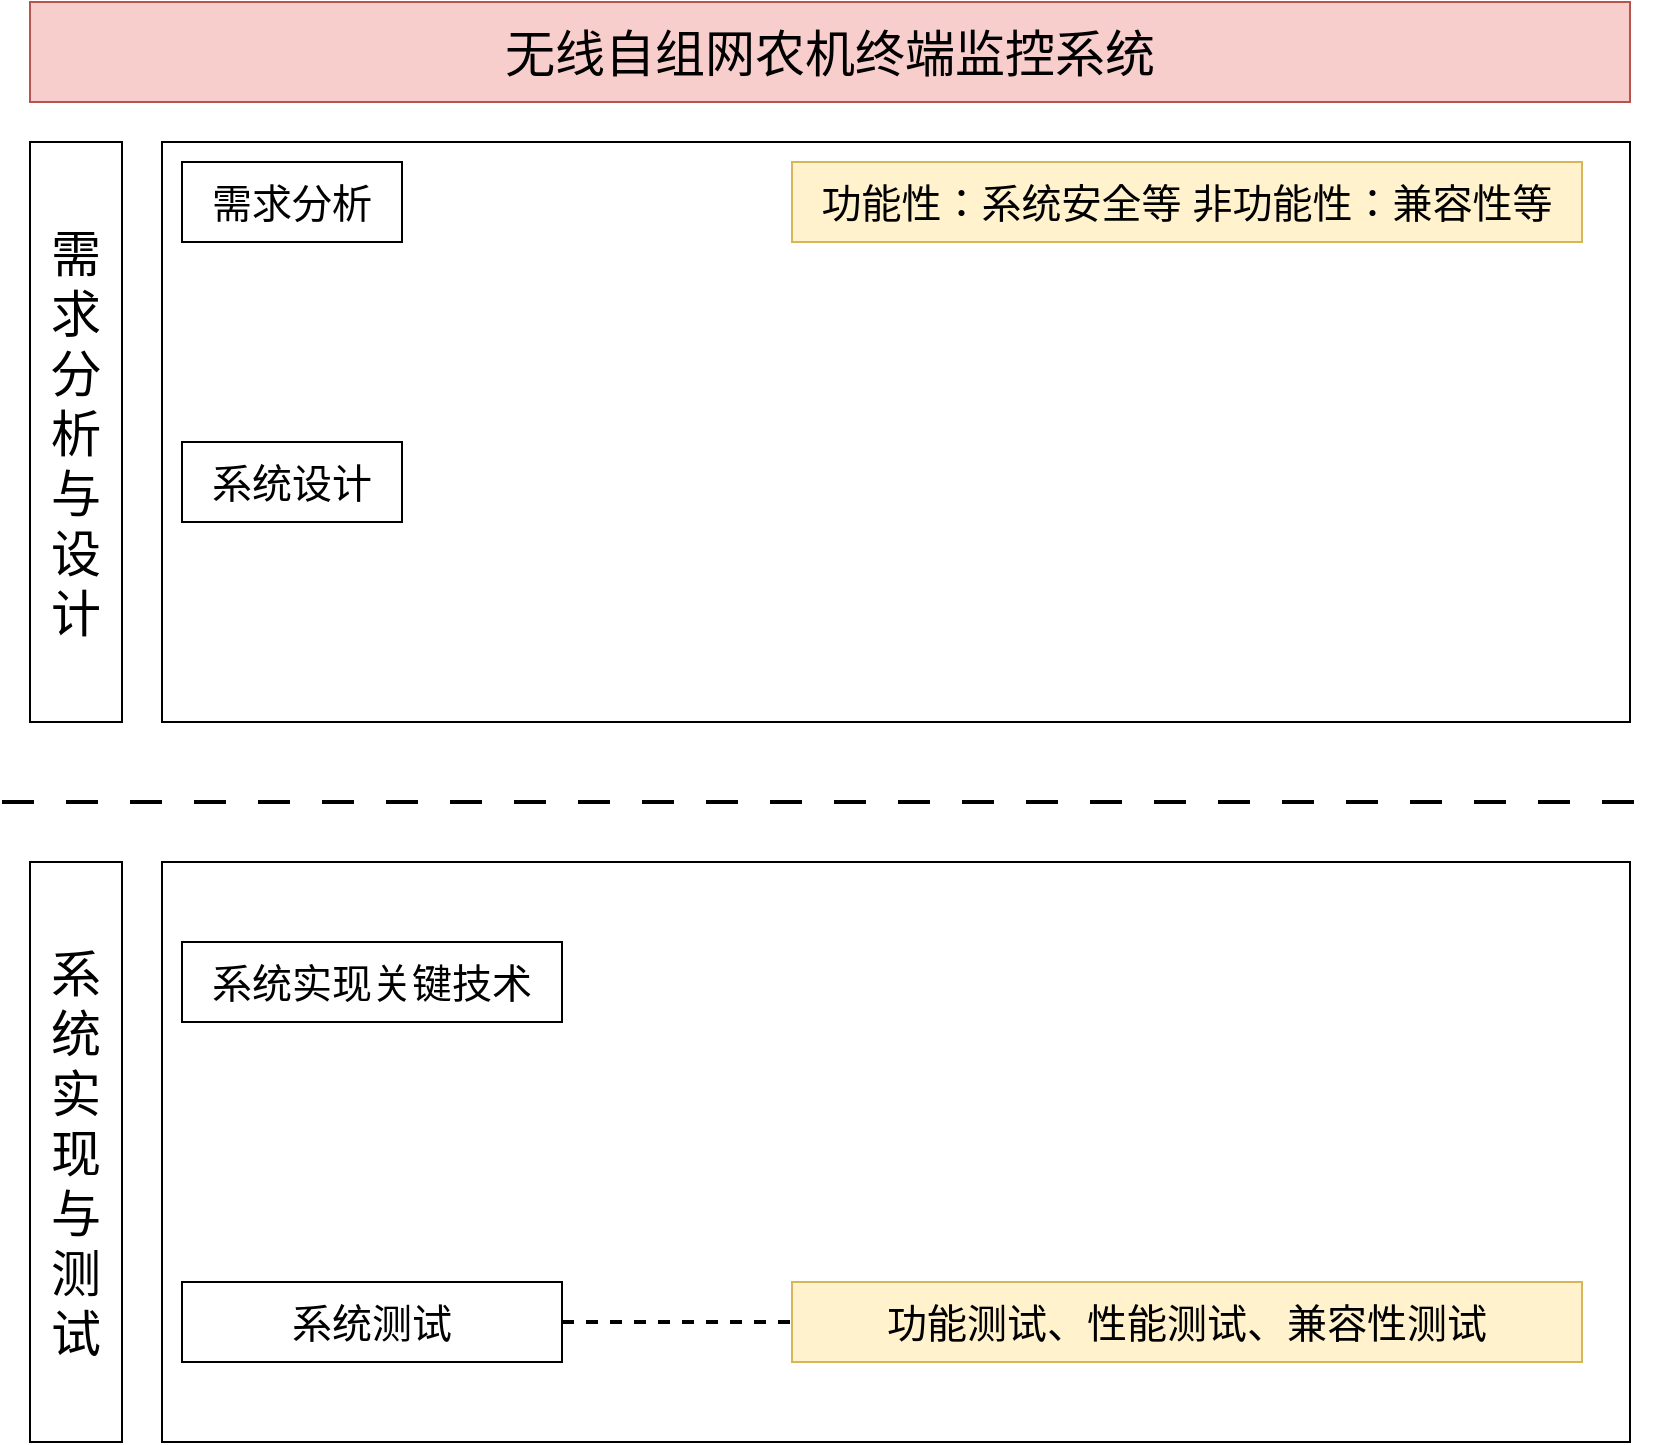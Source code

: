 <mxfile version="24.4.7" type="github" pages="2">
  <diagram name="第 1 页" id="gCL9LYoBCofnW5G6t3wk">
    <mxGraphModel dx="2140" dy="663" grid="1" gridSize="10" guides="1" tooltips="1" connect="1" arrows="1" fold="1" page="1" pageScale="1" pageWidth="827" pageHeight="1169" math="0" shadow="0">
      <root>
        <mxCell id="0" />
        <mxCell id="1" parent="0" />
        <mxCell id="GHaBFUJMOyzzkqtnGVSr-1" value="&lt;font style=&quot;font-size: 25px;&quot;&gt;无线自组网农机终端监控系统&lt;/font&gt;" style="rounded=0;whiteSpace=wrap;html=1;fillColor=#f8cecc;strokeColor=#b85450;" vertex="1" parent="1">
          <mxGeometry x="14" y="20" width="800" height="50" as="geometry" />
        </mxCell>
        <mxCell id="GHaBFUJMOyzzkqtnGVSr-2" value="&lt;font style=&quot;font-size: 25px;&quot;&gt;需求分析与设计&lt;/font&gt;" style="rounded=0;whiteSpace=wrap;html=1;horizontal=1;" vertex="1" parent="1">
          <mxGeometry x="14" y="90" width="46" height="290" as="geometry" />
        </mxCell>
        <mxCell id="GHaBFUJMOyzzkqtnGVSr-6" value="&lt;span style=&quot;font-size: 25px;&quot;&gt;系统实现与测试&lt;/span&gt;" style="rounded=0;whiteSpace=wrap;html=1;horizontal=1;" vertex="1" parent="1">
          <mxGeometry x="14" y="450" width="46" height="290" as="geometry" />
        </mxCell>
        <mxCell id="GHaBFUJMOyzzkqtnGVSr-7" value="" style="rounded=0;whiteSpace=wrap;html=1;labelBackgroundColor=none;fontColor=default;fillColor=none;" vertex="1" parent="1">
          <mxGeometry x="80" y="90" width="734" height="290" as="geometry" />
        </mxCell>
        <mxCell id="GHaBFUJMOyzzkqtnGVSr-9" value="" style="rounded=0;whiteSpace=wrap;html=1;labelBackgroundColor=none;fontColor=default;fillColor=none;" vertex="1" parent="1">
          <mxGeometry x="80" y="450" width="734" height="290" as="geometry" />
        </mxCell>
        <mxCell id="GHaBFUJMOyzzkqtnGVSr-10" value="" style="endArrow=none;html=1;dashed=1;dashPattern=8 8;strokeWidth=2;" edge="1" parent="1">
          <mxGeometry width="50" height="50" relative="1" as="geometry">
            <mxPoint y="420" as="sourcePoint" />
            <mxPoint x="830" y="420" as="targetPoint" />
          </mxGeometry>
        </mxCell>
        <mxCell id="GHaBFUJMOyzzkqtnGVSr-11" value="&lt;font style=&quot;font-size: 20px;&quot;&gt;需求分析&lt;/font&gt;" style="rounded=0;whiteSpace=wrap;html=1;" vertex="1" parent="1">
          <mxGeometry x="90" y="100" width="110" height="40" as="geometry" />
        </mxCell>
        <mxCell id="GHaBFUJMOyzzkqtnGVSr-12" value="&lt;font style=&quot;font-size: 20px;&quot;&gt;系统设计&lt;/font&gt;" style="rounded=0;whiteSpace=wrap;html=1;" vertex="1" parent="1">
          <mxGeometry x="90" y="240" width="110" height="40" as="geometry" />
        </mxCell>
        <mxCell id="GHaBFUJMOyzzkqtnGVSr-13" value="&lt;font style=&quot;font-size: 20px;&quot;&gt;系统实现关键技术&lt;/font&gt;" style="rounded=0;whiteSpace=wrap;html=1;" vertex="1" parent="1">
          <mxGeometry x="90" y="490" width="190" height="40" as="geometry" />
        </mxCell>
        <mxCell id="GHaBFUJMOyzzkqtnGVSr-16" value="" style="edgeStyle=orthogonalEdgeStyle;orthogonalLoop=1;jettySize=auto;html=1;endArrow=none;endFill=0;strokeColor=default;dashed=1;strokeWidth=2;" edge="1" parent="1" source="GHaBFUJMOyzzkqtnGVSr-14" target="GHaBFUJMOyzzkqtnGVSr-15">
          <mxGeometry relative="1" as="geometry" />
        </mxCell>
        <mxCell id="GHaBFUJMOyzzkqtnGVSr-14" value="&lt;font style=&quot;font-size: 20px;&quot;&gt;系统测试&lt;/font&gt;" style="rounded=0;whiteSpace=wrap;html=1;" vertex="1" parent="1">
          <mxGeometry x="90" y="660" width="190" height="40" as="geometry" />
        </mxCell>
        <mxCell id="GHaBFUJMOyzzkqtnGVSr-15" value="&lt;font style=&quot;font-size: 20px;&quot;&gt;功能测试、性能测试、兼容性测试&lt;/font&gt;" style="whiteSpace=wrap;html=1;rounded=0;fillColor=#fff2cc;strokeColor=#d6b656;" vertex="1" parent="1">
          <mxGeometry x="395" y="660" width="395" height="40" as="geometry" />
        </mxCell>
        <mxCell id="GHaBFUJMOyzzkqtnGVSr-19" value="&lt;font style=&quot;font-size: 20px;&quot;&gt;功能性：系统安全等 非功能性：兼容性等&lt;/font&gt;" style="whiteSpace=wrap;html=1;rounded=0;fillColor=#fff2cc;strokeColor=#d6b656;" vertex="1" parent="1">
          <mxGeometry x="395" y="100" width="395" height="40" as="geometry" />
        </mxCell>
      </root>
    </mxGraphModel>
  </diagram>
  <diagram id="KyzcuTTJFY6YuQb8lzRz" name="2.0">
    <mxGraphModel dx="1434" dy="756" grid="1" gridSize="10" guides="1" tooltips="1" connect="1" arrows="1" fold="1" page="1" pageScale="1" pageWidth="1654" pageHeight="1169" math="0" shadow="0">
      <root>
        <mxCell id="0" />
        <mxCell id="1" parent="0" />
        <mxCell id="os6vho8Voxsi-M9YIQ4z-1" value="" style="rounded=0;whiteSpace=wrap;html=1;fillColor=none;dashed=1;strokeColor=default;align=center;verticalAlign=middle;fontFamily=黑体;fontSize=16;fontColor=default;labelBackgroundColor=default;" vertex="1" parent="1">
          <mxGeometry x="1540" y="1130" width="700" height="161" as="geometry" />
        </mxCell>
        <mxCell id="os6vho8Voxsi-M9YIQ4z-2" value="" style="rounded=0;whiteSpace=wrap;html=1;fillColor=none;dashed=1;strokeColor=default;align=center;verticalAlign=middle;fontFamily=黑体;fontSize=16;fontColor=default;labelBackgroundColor=default;" vertex="1" parent="1">
          <mxGeometry x="1540" y="630" width="700" height="90" as="geometry" />
        </mxCell>
        <mxCell id="os6vho8Voxsi-M9YIQ4z-3" value="" style="rounded=0;whiteSpace=wrap;html=1;fillColor=none;dashed=1;strokeColor=default;align=center;verticalAlign=middle;fontFamily=黑体;fontSize=16;fontColor=default;labelBackgroundColor=default;" vertex="1" parent="1">
          <mxGeometry x="1540" y="750" width="700" height="350" as="geometry" />
        </mxCell>
        <mxCell id="os6vho8Voxsi-M9YIQ4z-4" value="" style="shape=flexArrow;endArrow=classic;startArrow=none;html=1;rounded=0;startFill=0;fontFamily=黑体;width=4.348;endSize=3.791;fontSize=16;" edge="1" parent="1">
          <mxGeometry width="100" height="100" relative="1" as="geometry">
            <mxPoint x="1894" y="720" as="sourcePoint" />
            <mxPoint x="1894.38" y="750" as="targetPoint" />
          </mxGeometry>
        </mxCell>
        <mxCell id="os6vho8Voxsi-M9YIQ4z-5" value="&lt;font style=&quot;font-size: 16px;&quot;&gt;硬件设计与实现&lt;/font&gt;" style="text;html=1;align=center;verticalAlign=middle;whiteSpace=wrap;rounded=0;fontFamily=黑体;fontSize=16;fontColor=default;labelBackgroundColor=default;" vertex="1" parent="1">
          <mxGeometry x="1676.25" y="770" width="157.5" height="30" as="geometry" />
        </mxCell>
        <mxCell id="os6vho8Voxsi-M9YIQ4z-6" value="&lt;font style=&quot;font-size: 16px;&quot;&gt;软件设计与实现&lt;/font&gt;" style="text;html=1;align=center;verticalAlign=middle;whiteSpace=wrap;rounded=0;fontFamily=黑体;fontSize=16;fontColor=default;labelBackgroundColor=default;" vertex="1" parent="1">
          <mxGeometry x="1974.5" y="770" width="157.5" height="30" as="geometry" />
        </mxCell>
        <UserObject label="&lt;div style=&quot;font-size: 16px;&quot;&gt;&lt;font style=&quot;color: rgb(0, 0, 0); direction: ltr; letter-spacing: 0px; line-height: 120%; opacity: 1; font-size: 16px;&quot;&gt;硬件设计总体方案&lt;/font&gt;&lt;/div&gt;" tags="Background" id="os6vho8Voxsi-M9YIQ4z-7">
          <mxCell style="verticalAlign=middle;align=center;overflow=width;vsdxID=4;fillColor=#ffffff;gradientColor=none;shape=stencil(nZBRDoQgDERP03+WHsHFe5iISyOCQdT19kIaIxq//Jtp3zTpAFaTaUYNUkwx+F6v1EYD+AUpyRkdKCYFqACrzgf9C352LfuxyWRWg1/yhT/nRE5IsZWuZtCSK8CPeI0e/hF+jV7AJM4PO7KWCyr390bSiNtEtQM=);strokeColor=#000000;spacingTop=-3;spacingBottom=-3;spacingLeft=-3;spacingRight=-3;points=[];labelBackgroundColor=none;rounded=0;html=1;whiteSpace=wrap;fontFamily=黑体;fontSize=16;" vertex="1" parent="1">
            <mxGeometry x="1630" y="800" width="250" height="40" as="geometry" />
          </mxCell>
        </UserObject>
        <UserObject label="&lt;div style=&quot;font-size: 16px;&quot;&gt;多源传感器硬件设计与实现&lt;/div&gt;" tags="Background" id="os6vho8Voxsi-M9YIQ4z-8">
          <mxCell style="verticalAlign=middle;align=center;overflow=width;vsdxID=4;fillColor=#ffffff;gradientColor=none;shape=stencil(nZBRDoQgDERP03+WHsHFe5iISyOCQdT19kIaIxq//Jtp3zTpAFaTaUYNUkwx+F6v1EYD+AUpyRkdKCYFqACrzgf9C352LfuxyWRWg1/yhT/nRE5IsZWuZtCSK8CPeI0e/hF+jV7AJM4PO7KWCyr390bSiNtEtQM=);strokeColor=#000000;spacingTop=-3;spacingBottom=-3;spacingLeft=-3;spacingRight=-3;points=[];labelBackgroundColor=none;rounded=0;html=1;whiteSpace=wrap;fontFamily=黑体;fontSize=16;" vertex="1" parent="1">
            <mxGeometry x="1630" y="860" width="250" height="40" as="geometry" />
          </mxCell>
        </UserObject>
        <UserObject label="&lt;div style=&quot;font-size: 16px;&quot;&gt;组网通信系统设计与实现&lt;/div&gt;" tags="Background" id="os6vho8Voxsi-M9YIQ4z-9">
          <mxCell style="verticalAlign=middle;align=center;overflow=width;vsdxID=4;fillColor=#ffffff;gradientColor=none;shape=stencil(nZBRDoQgDERP03+WHsHFe5iISyOCQdT19kIaIxq//Jtp3zTpAFaTaUYNUkwx+F6v1EYD+AUpyRkdKCYFqACrzgf9C352LfuxyWRWg1/yhT/nRE5IsZWuZtCSK8CPeI0e/hF+jV7AJM4PO7KWCyr390bSiNtEtQM=);strokeColor=#000000;spacingTop=-3;spacingBottom=-3;spacingLeft=-3;spacingRight=-3;points=[];labelBackgroundColor=none;rounded=0;html=1;whiteSpace=wrap;fontFamily=黑体;fontSize=16;" vertex="1" parent="1">
            <mxGeometry x="1630" y="920" width="250" height="40" as="geometry" />
          </mxCell>
        </UserObject>
        <UserObject label="&lt;div style=&quot;font-size: 16px;&quot;&gt;终端电源系统设计与实现&lt;/div&gt;" tags="Background" id="os6vho8Voxsi-M9YIQ4z-10">
          <mxCell style="verticalAlign=middle;align=center;overflow=width;vsdxID=4;fillColor=#ffffff;gradientColor=none;shape=stencil(nZBRDoQgDERP03+WHsHFe5iISyOCQdT19kIaIxq//Jtp3zTpAFaTaUYNUkwx+F6v1EYD+AUpyRkdKCYFqACrzgf9C352LfuxyWRWg1/yhT/nRE5IsZWuZtCSK8CPeI0e/hF+jV7AJM4PO7KWCyr390bSiNtEtQM=);strokeColor=#000000;spacingTop=-3;spacingBottom=-3;spacingLeft=-3;spacingRight=-3;points=[];labelBackgroundColor=none;rounded=0;html=1;whiteSpace=wrap;fontFamily=黑体;fontSize=16;" vertex="1" parent="1">
            <mxGeometry x="1630" y="980" width="250" height="40" as="geometry" />
          </mxCell>
        </UserObject>
        <UserObject label="&lt;div style=&quot;font-size: 16px;&quot;&gt;整机外壳结构设计与实现&lt;/div&gt;" tags="Background" id="os6vho8Voxsi-M9YIQ4z-11">
          <mxCell style="verticalAlign=middle;align=center;overflow=width;vsdxID=4;fillColor=#ffffff;gradientColor=none;shape=stencil(nZBRDoQgDERP03+WHsHFe5iISyOCQdT19kIaIxq//Jtp3zTpAFaTaUYNUkwx+F6v1EYD+AUpyRkdKCYFqACrzgf9C352LfuxyWRWg1/yhT/nRE5IsZWuZtCSK8CPeI0e/hF+jV7AJM4PO7KWCyr390bSiNtEtQM=);strokeColor=#000000;spacingTop=-3;spacingBottom=-3;spacingLeft=-3;spacingRight=-3;points=[];labelBackgroundColor=none;rounded=0;html=1;whiteSpace=wrap;fontFamily=黑体;fontSize=16;" vertex="1" parent="1">
            <mxGeometry x="1630" y="1040" width="250" height="40" as="geometry" />
          </mxCell>
        </UserObject>
        <UserObject label="&lt;div style=&quot;font-size: 16px;&quot;&gt;&lt;font style=&quot;color: rgb(0, 0, 0); direction: ltr; letter-spacing: 0px; line-height: 120%; opacity: 1; font-size: 16px;&quot;&gt;软件设计总体方案&lt;/font&gt;&lt;/div&gt;" tags="Background" id="os6vho8Voxsi-M9YIQ4z-12">
          <mxCell style="verticalAlign=middle;align=center;overflow=width;vsdxID=4;fillColor=#ffffff;gradientColor=none;shape=stencil(nZBRDoQgDERP03+WHsHFe5iISyOCQdT19kIaIxq//Jtp3zTpAFaTaUYNUkwx+F6v1EYD+AUpyRkdKCYFqACrzgf9C352LfuxyWRWg1/yhT/nRE5IsZWuZtCSK8CPeI0e/hF+jV7AJM4PO7KWCyr390bSiNtEtQM=);strokeColor=#000000;spacingTop=-3;spacingBottom=-3;spacingLeft=-3;spacingRight=-3;points=[];labelBackgroundColor=none;rounded=0;html=1;whiteSpace=wrap;fontFamily=黑体;fontSize=16;" vertex="1" parent="1">
            <mxGeometry x="1930" y="800" width="250" height="40" as="geometry" />
          </mxCell>
        </UserObject>
        <UserObject label="&lt;div style=&quot;font-size: 16px;&quot;&gt;&lt;font style=&quot;color: rgb(0, 0, 0); direction: ltr; letter-spacing: 0px; line-height: 120%; opacity: 1; font-size: 16px;&quot;&gt;终端数据显示与图形显示功能&lt;/font&gt;&lt;/div&gt;" tags="Background" id="os6vho8Voxsi-M9YIQ4z-13">
          <mxCell style="verticalAlign=middle;align=center;overflow=width;vsdxID=4;fillColor=#ffffff;gradientColor=none;shape=stencil(nZBRDoQgDERP03+WHsHFe5iISyOCQdT19kIaIxq//Jtp3zTpAFaTaUYNUkwx+F6v1EYD+AUpyRkdKCYFqACrzgf9C352LfuxyWRWg1/yhT/nRE5IsZWuZtCSK8CPeI0e/hF+jV7AJM4PO7KWCyr390bSiNtEtQM=);strokeColor=#000000;spacingTop=-3;spacingBottom=-3;spacingLeft=-3;spacingRight=-3;points=[];labelBackgroundColor=none;rounded=0;html=1;whiteSpace=wrap;fontFamily=黑体;fontSize=16;" vertex="1" parent="1">
            <mxGeometry x="1930" y="860" width="250" height="40" as="geometry" />
          </mxCell>
        </UserObject>
        <UserObject label="&lt;div style=&quot;font-size: 16px;&quot;&gt;信息交互与存储功能&lt;/div&gt;" tags="Background" id="os6vho8Voxsi-M9YIQ4z-14">
          <mxCell style="verticalAlign=middle;align=center;overflow=width;vsdxID=4;fillColor=#ffffff;gradientColor=none;shape=stencil(nZBRDoQgDERP03+WHsHFe5iISyOCQdT19kIaIxq//Jtp3zTpAFaTaUYNUkwx+F6v1EYD+AUpyRkdKCYFqACrzgf9C352LfuxyWRWg1/yhT/nRE5IsZWuZtCSK8CPeI0e/hF+jV7AJM4PO7KWCyr390bSiNtEtQM=);strokeColor=#000000;spacingTop=-3;spacingBottom=-3;spacingLeft=-3;spacingRight=-3;points=[];labelBackgroundColor=none;rounded=0;html=1;whiteSpace=wrap;fontFamily=黑体;fontSize=16;" vertex="1" parent="1">
            <mxGeometry x="1930" y="980" width="250" height="40" as="geometry" />
          </mxCell>
        </UserObject>
        <UserObject label="&lt;div style=&quot;font-size: 16px;&quot;&gt;组网通信系统协同作业功能&lt;/div&gt;" tags="Background" id="os6vho8Voxsi-M9YIQ4z-15">
          <mxCell style="verticalAlign=middle;align=center;overflow=width;vsdxID=4;fillColor=#ffffff;gradientColor=none;shape=stencil(nZBRDoQgDERP03+WHsHFe5iISyOCQdT19kIaIxq//Jtp3zTpAFaTaUYNUkwx+F6v1EYD+AUpyRkdKCYFqACrzgf9C352LfuxyWRWg1/yhT/nRE5IsZWuZtCSK8CPeI0e/hF+jV7AJM4PO7KWCyr390bSiNtEtQM=);strokeColor=#000000;spacingTop=-3;spacingBottom=-3;spacingLeft=-3;spacingRight=-3;points=[];labelBackgroundColor=none;rounded=0;html=1;whiteSpace=wrap;fontFamily=黑体;fontSize=16;" vertex="1" parent="1">
            <mxGeometry x="1930" y="1040" width="250" height="40" as="geometry" />
          </mxCell>
        </UserObject>
        <UserObject label="导航定位与测产功能" tags="Background" id="os6vho8Voxsi-M9YIQ4z-16">
          <mxCell style="verticalAlign=middle;align=center;overflow=width;vsdxID=4;fillColor=#ffffff;gradientColor=none;shape=stencil(nZBRDoQgDERP03+WHsHFe5iISyOCQdT19kIaIxq//Jtp3zTpAFaTaUYNUkwx+F6v1EYD+AUpyRkdKCYFqACrzgf9C352LfuxyWRWg1/yhT/nRE5IsZWuZtCSK8CPeI0e/hF+jV7AJM4PO7KWCyr390bSiNtEtQM=);strokeColor=#000000;spacingTop=-3;spacingBottom=-3;spacingLeft=-3;spacingRight=-3;points=[];labelBackgroundColor=none;rounded=0;html=1;whiteSpace=wrap;fontFamily=黑体;fontSize=16;" vertex="1" parent="1">
            <mxGeometry x="1930" y="920" width="250" height="40" as="geometry" />
          </mxCell>
        </UserObject>
        <mxCell id="os6vho8Voxsi-M9YIQ4z-17" value="&lt;font style=&quot;font-size: 16px;&quot;&gt;设计与实现&lt;/font&gt;" style="text;html=1;align=center;verticalAlign=middle;whiteSpace=wrap;rounded=0;textDirection=vertical-lr;fontSize=16;" vertex="1" parent="1">
          <mxGeometry x="1550" y="845" width="60" height="160" as="geometry" />
        </mxCell>
        <UserObject label="&lt;div style=&quot;font-size: 16px;&quot;&gt;&lt;span style=&quot;font-size: 16px;&quot;&gt;&lt;font face=&quot;黑体&quot; style=&quot;font-size: 16px;&quot;&gt;传感器数据采集与处理&lt;/font&gt;&lt;/span&gt;&lt;br style=&quot;font-size: 16px;&quot;&gt;&lt;/div&gt;" tags="Background" id="os6vho8Voxsi-M9YIQ4z-18">
          <mxCell style="verticalAlign=middle;align=center;overflow=width;vsdxID=4;fillColor=#ffffff;gradientColor=none;shape=stencil(nZBRDoQgDERP03+WHsHFe5iISyOCQdT19kIaIxq//Jtp3zTpAFaTaUYNUkwx+F6v1EYD+AUpyRkdKCYFqACrzgf9C352LfuxyWRWg1/yhT/nRE5IsZWuZtCSK8CPeI0e/hF+jV7AJM4PO7KWCyr390bSiNtEtQM=);strokeColor=#000000;spacingTop=-3;spacingBottom=-3;spacingLeft=-3;spacingRight=-3;points=[];labelBackgroundColor=none;rounded=0;html=1;whiteSpace=wrap;fontFamily=黑体;fontSize=16;" vertex="1" parent="1">
            <mxGeometry x="1558" y="670" width="202" height="40" as="geometry" />
          </mxCell>
        </UserObject>
        <UserObject label="&lt;div style=&quot;font-size: 16px;&quot;&gt;&lt;span style=&quot;font-size: 16px;&quot;&gt;&lt;font face=&quot;黑体&quot; style=&quot;font-size: 16px;&quot;&gt;终端人机交互界面&lt;/font&gt;&lt;/span&gt;&lt;br style=&quot;font-size: 16px;&quot;&gt;&lt;/div&gt;" tags="Background" id="os6vho8Voxsi-M9YIQ4z-19">
          <mxCell style="verticalAlign=middle;align=center;overflow=width;vsdxID=4;fillColor=#ffffff;gradientColor=none;shape=stencil(nZBRDoQgDERP03+WHsHFe5iISyOCQdT19kIaIxq//Jtp3zTpAFaTaUYNUkwx+F6v1EYD+AUpyRkdKCYFqACrzgf9C352LfuxyWRWg1/yhT/nRE5IsZWuZtCSK8CPeI0e/hF+jV7AJM4PO7KWCyr390bSiNtEtQM=);strokeColor=#000000;spacingTop=-3;spacingBottom=-3;spacingLeft=-3;spacingRight=-3;points=[];labelBackgroundColor=none;rounded=0;html=1;whiteSpace=wrap;fontFamily=黑体;fontSize=16;" vertex="1" parent="1">
            <mxGeometry x="1789" y="670" width="202" height="40" as="geometry" />
          </mxCell>
        </UserObject>
        <UserObject label="&lt;div style=&quot;font-size: 16px;&quot;&gt;&lt;span style=&quot;font-size: 16px;&quot;&gt;&lt;font face=&quot;黑体&quot; style=&quot;font-size: 16px;&quot;&gt;无线自组网与远程通信协同作业方法&lt;/font&gt;&lt;/span&gt;&lt;br style=&quot;font-size: 16px;&quot;&gt;&lt;/div&gt;" tags="Background" id="os6vho8Voxsi-M9YIQ4z-20">
          <mxCell style="verticalAlign=middle;align=center;overflow=width;vsdxID=4;fillColor=#ffffff;gradientColor=none;shape=stencil(nZBRDoQgDERP03+WHsHFe5iISyOCQdT19kIaIxq//Jtp3zTpAFaTaUYNUkwx+F6v1EYD+AUpyRkdKCYFqACrzgf9C352LfuxyWRWg1/yhT/nRE5IsZWuZtCSK8CPeI0e/hF+jV7AJM4PO7KWCyr390bSiNtEtQM=);strokeColor=#000000;spacingTop=-3;spacingBottom=-9;spacingLeft=-10;spacingRight=-10;points=[];labelBackgroundColor=none;rounded=0;html=1;whiteSpace=wrap;fontFamily=黑体;fontSize=16;spacing=6;" vertex="1" parent="1">
            <mxGeometry x="2020" y="670" width="202" height="40" as="geometry" />
          </mxCell>
        </UserObject>
        <mxCell id="os6vho8Voxsi-M9YIQ4z-21" value="&lt;font style=&quot;font-size: 16px;&quot;&gt;需求分析&lt;/font&gt;" style="text;html=1;align=center;verticalAlign=middle;whiteSpace=wrap;rounded=0;fontFamily=黑体;fontSize=16;fontColor=default;labelBackgroundColor=default;" vertex="1" parent="1">
          <mxGeometry x="1810" y="635" width="157.5" height="30" as="geometry" />
        </mxCell>
        <mxCell id="os6vho8Voxsi-M9YIQ4z-22" style="edgeStyle=orthogonalEdgeStyle;rounded=0;orthogonalLoop=1;jettySize=auto;html=1;strokeColor=default;align=center;verticalAlign=middle;fontFamily=Helvetica;fontSize=16;fontColor=default;labelBackgroundColor=default;endArrow=block;endFill=1;" edge="1" parent="1" source="os6vho8Voxsi-M9YIQ4z-23" target="os6vho8Voxsi-M9YIQ4z-24">
          <mxGeometry relative="1" as="geometry" />
        </mxCell>
        <mxCell id="os6vho8Voxsi-M9YIQ4z-23" value="试验&lt;div&gt;数据处理&lt;/div&gt;" style="rounded=0;whiteSpace=wrap;html=1;strokeColor=default;align=center;verticalAlign=middle;fontFamily=黑体;fontSize=16;fontColor=default;labelBackgroundColor=default;" vertex="1" parent="1">
          <mxGeometry x="1887" y="1171" width="100" height="101" as="geometry" />
        </mxCell>
        <mxCell id="os6vho8Voxsi-M9YIQ4z-24" value="试验&lt;div&gt;误差分析&lt;/div&gt;" style="rounded=0;whiteSpace=wrap;html=1;strokeColor=default;align=center;verticalAlign=middle;fontFamily=黑体;fontSize=16;fontColor=default;labelBackgroundColor=default;" vertex="1" parent="1">
          <mxGeometry x="2090" y="1171" width="90" height="101" as="geometry" />
        </mxCell>
        <mxCell id="os6vho8Voxsi-M9YIQ4z-25" value="" style="group;fontSize=16;" vertex="1" connectable="0" parent="1">
          <mxGeometry x="1580" y="1171" width="202" height="101" as="geometry" />
        </mxCell>
        <UserObject label="&lt;div style=&quot;font-size: 16px;&quot;&gt;&lt;span style=&quot;font-size: 16px;&quot;&gt;&lt;font face=&quot;黑体&quot; style=&quot;font-size: 16px;&quot;&gt;车载终端功能测试&lt;/font&gt;&lt;/span&gt;&lt;br style=&quot;font-size: 16px;&quot;&gt;&lt;/div&gt;" tags="Background" id="os6vho8Voxsi-M9YIQ4z-26">
          <mxCell style="verticalAlign=middle;align=center;overflow=width;vsdxID=4;fillColor=#ffffff;gradientColor=none;shape=stencil(nZBRDoQgDERP03+WHsHFe5iISyOCQdT19kIaIxq//Jtp3zTpAFaTaUYNUkwx+F6v1EYD+AUpyRkdKCYFqACrzgf9C352LfuxyWRWg1/yhT/nRE5IsZWuZtCSK8CPeI0e/hF+jV7AJM4PO7KWCyr390bSiNtEtQM=);strokeColor=#000000;spacingTop=-3;spacingBottom=-3;spacingLeft=-3;spacingRight=-3;points=[];labelBackgroundColor=none;rounded=0;html=1;whiteSpace=wrap;fontFamily=黑体;fontSize=16;" vertex="1" parent="os6vho8Voxsi-M9YIQ4z-25">
            <mxGeometry width="202" height="40" as="geometry" />
          </mxCell>
        </UserObject>
        <UserObject label="&lt;div style=&quot;font-size: 16px;&quot;&gt;组网通信系统试验&lt;/div&gt;" tags="Background" id="os6vho8Voxsi-M9YIQ4z-27">
          <mxCell style="verticalAlign=middle;align=center;overflow=width;vsdxID=4;fillColor=#ffffff;gradientColor=none;shape=stencil(nZBRDoQgDERP03+WHsHFe5iISyOCQdT19kIaIxq//Jtp3zTpAFaTaUYNUkwx+F6v1EYD+AUpyRkdKCYFqACrzgf9C352LfuxyWRWg1/yhT/nRE5IsZWuZtCSK8CPeI0e/hF+jV7AJM4PO7KWCyr390bSiNtEtQM=);strokeColor=#000000;spacingTop=-3;spacingBottom=-3;spacingLeft=-3;spacingRight=-3;points=[];labelBackgroundColor=none;rounded=0;html=1;whiteSpace=wrap;fontFamily=黑体;fontSize=16;" vertex="1" parent="os6vho8Voxsi-M9YIQ4z-25">
            <mxGeometry y="61" width="202" height="40" as="geometry" />
          </mxCell>
        </UserObject>
        <mxCell id="os6vho8Voxsi-M9YIQ4z-28" style="edgeStyle=orthogonalEdgeStyle;rounded=0;orthogonalLoop=1;jettySize=auto;html=1;entryX=0;entryY=0.5;entryDx=0;entryDy=0;endArrow=block;endFill=1;fontSize=16;" edge="1" parent="1" source="os6vho8Voxsi-M9YIQ4z-26" target="os6vho8Voxsi-M9YIQ4z-23">
          <mxGeometry relative="1" as="geometry" />
        </mxCell>
        <mxCell id="os6vho8Voxsi-M9YIQ4z-29" style="edgeStyle=orthogonalEdgeStyle;rounded=0;orthogonalLoop=1;jettySize=auto;html=1;entryX=0;entryY=0.5;entryDx=0;entryDy=0;strokeColor=default;align=center;verticalAlign=middle;fontFamily=Helvetica;fontSize=16;fontColor=default;labelBackgroundColor=default;endArrow=block;endFill=1;" edge="1" parent="1" source="os6vho8Voxsi-M9YIQ4z-27" target="os6vho8Voxsi-M9YIQ4z-23">
          <mxGeometry relative="1" as="geometry" />
        </mxCell>
        <mxCell id="os6vho8Voxsi-M9YIQ4z-30" value="&lt;font style=&quot;font-size: 16px;&quot;&gt;系统试验与分析&lt;/font&gt;" style="text;html=1;align=center;verticalAlign=middle;whiteSpace=wrap;rounded=0;fontFamily=黑体;fontSize=16;fontColor=default;labelBackgroundColor=default;" vertex="1" parent="1">
          <mxGeometry x="1811.25" y="1139" width="157.5" height="30" as="geometry" />
        </mxCell>
        <mxCell id="os6vho8Voxsi-M9YIQ4z-31" value="" style="shape=flexArrow;endArrow=classic;startArrow=none;html=1;rounded=0;startFill=0;fontFamily=黑体;width=4.348;endSize=3.791;fontSize=16;" edge="1" parent="1">
          <mxGeometry width="100" height="100" relative="1" as="geometry">
            <mxPoint x="1900" y="1100" as="sourcePoint" />
            <mxPoint x="1900.38" y="1130" as="targetPoint" />
          </mxGeometry>
        </mxCell>
      </root>
    </mxGraphModel>
  </diagram>
</mxfile>
